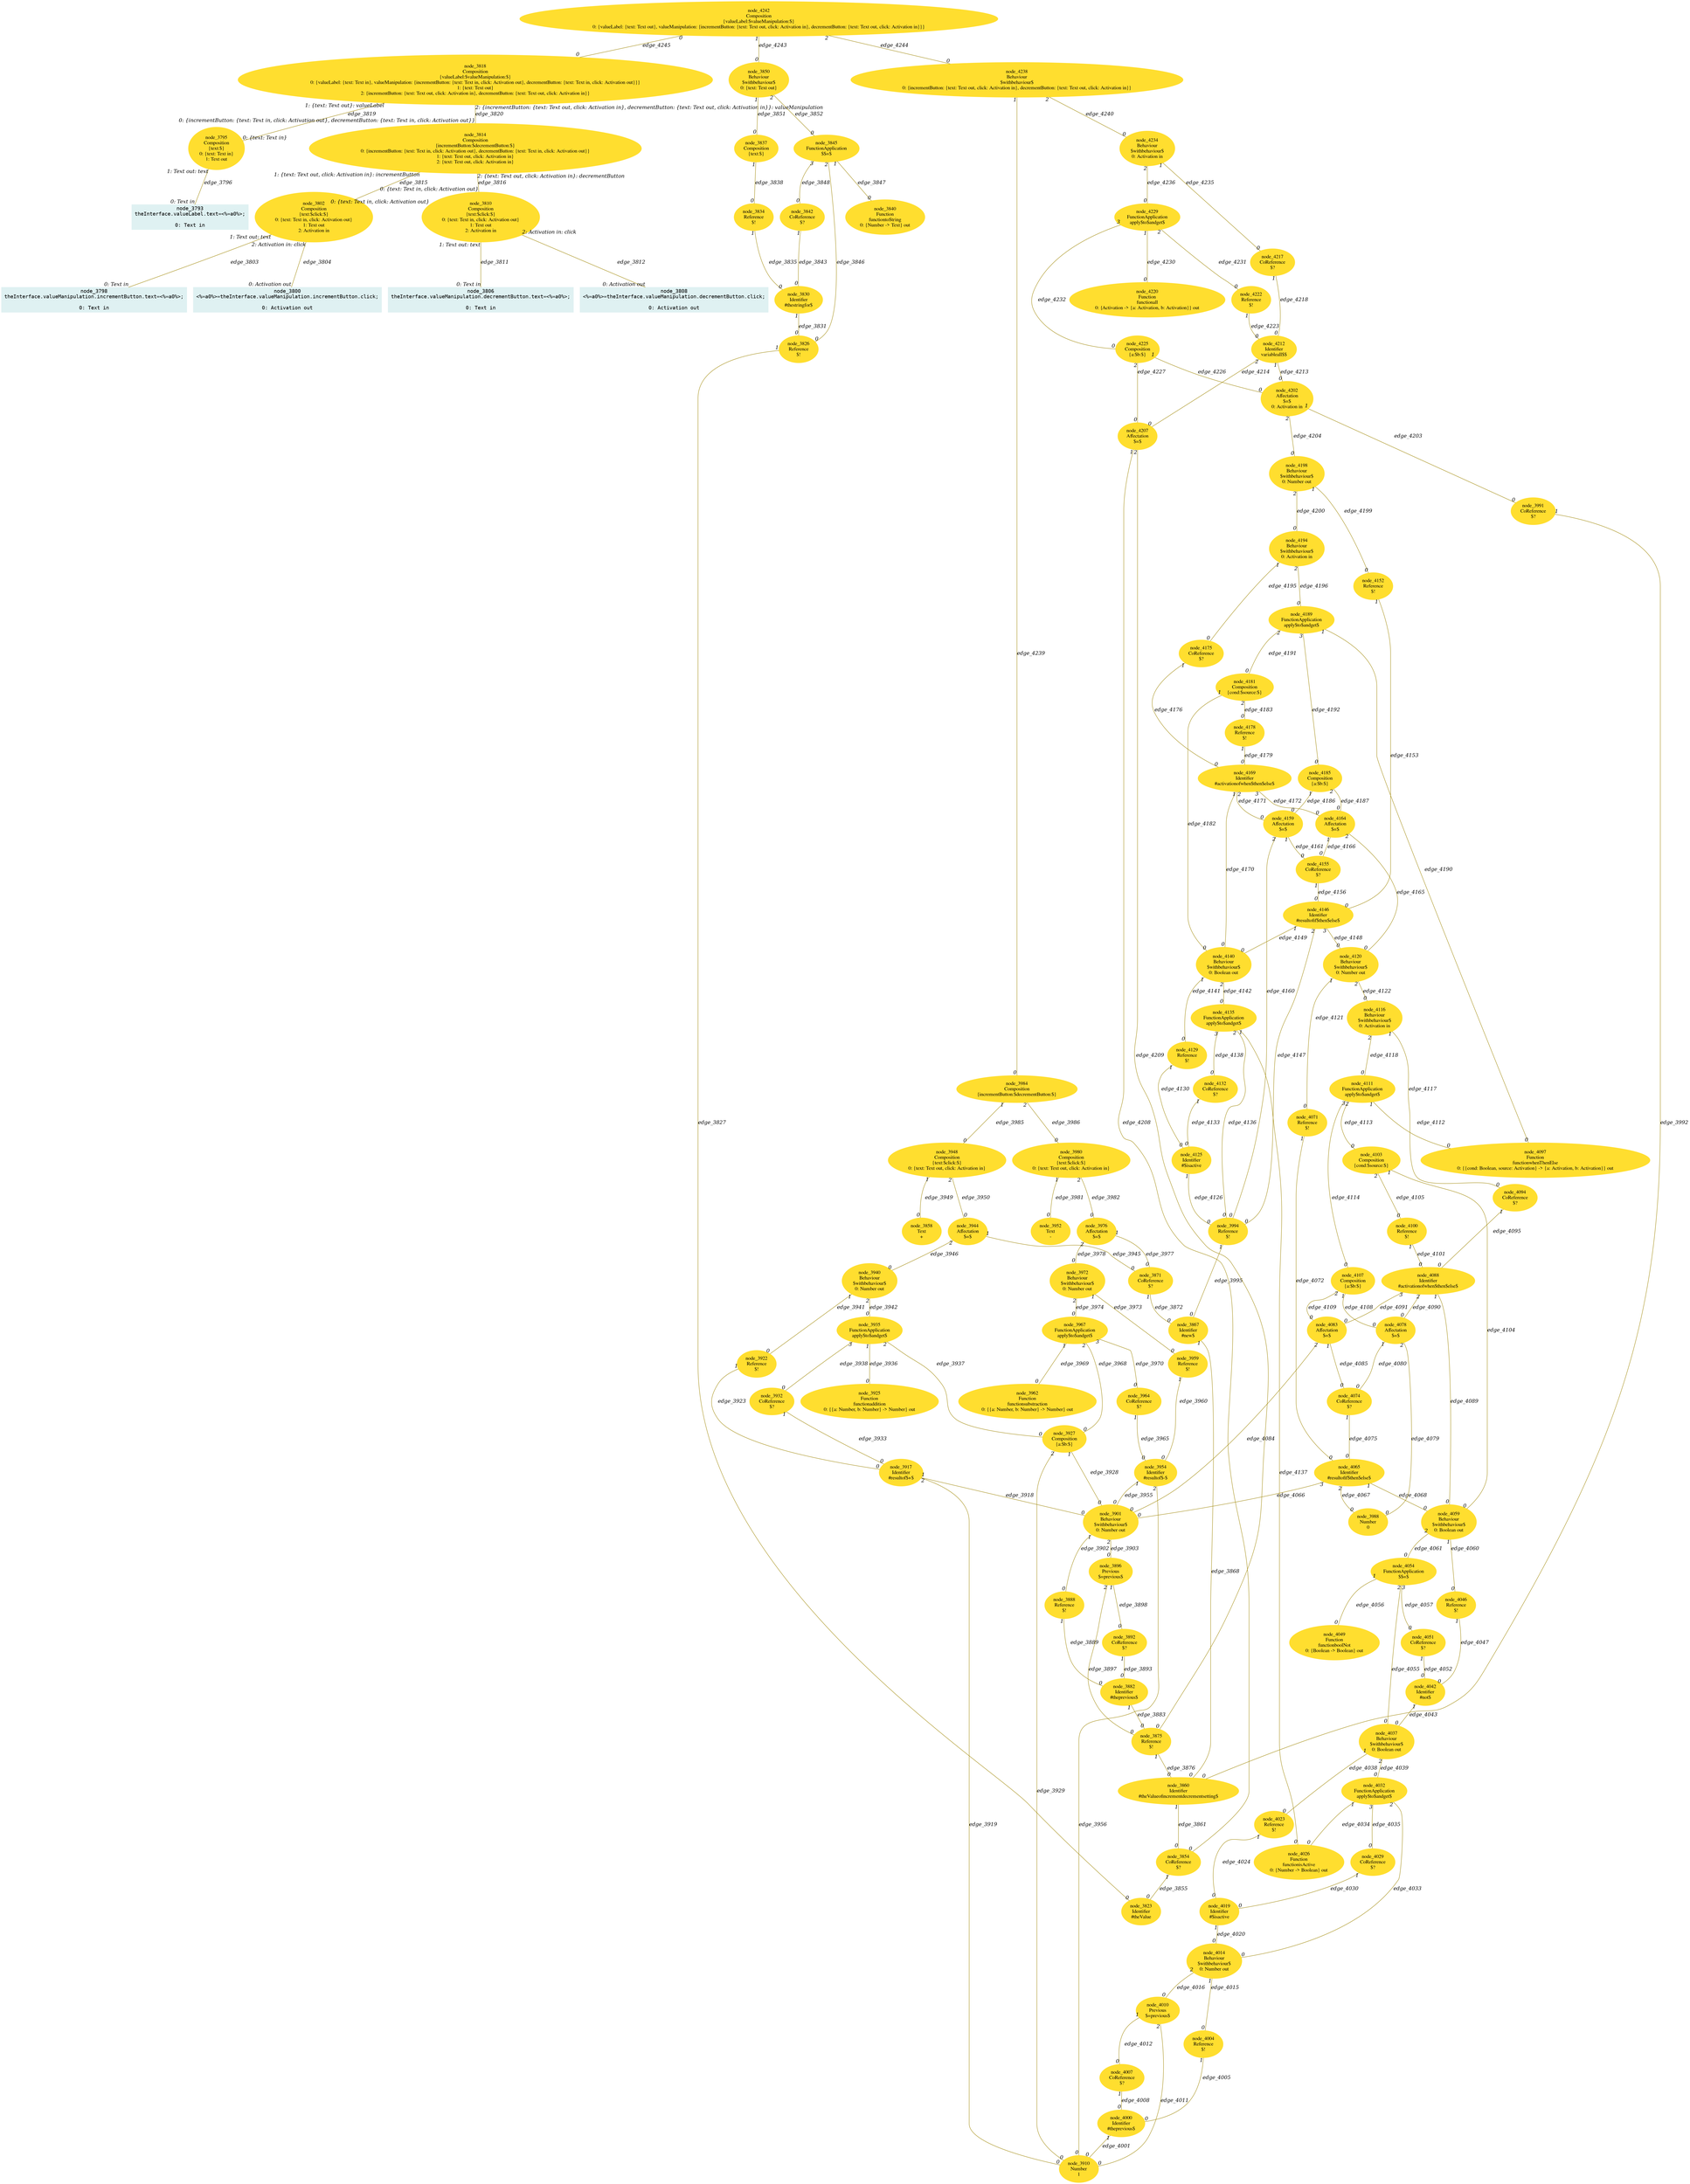 digraph g{node_3793 [shape="box", style="filled", color="#dff1f2", fontname="Courier", label="node_3793
theInterface.valueLabel.text=<%=a0%>;

0: Text in" ]
node_3795 [shape="ellipse", style="filled", color="#ffde2f", fontname="Times", label="node_3795
Composition
{text:$}
0: {text: Text in}
1: Text out" ]
node_3798 [shape="box", style="filled", color="#dff1f2", fontname="Courier", label="node_3798
theInterface.valueManipulation.incrementButton.text=<%=a0%>;

0: Text in" ]
node_3800 [shape="box", style="filled", color="#dff1f2", fontname="Courier", label="node_3800
<%=a0%>=theInterface.valueManipulation.incrementButton.click;

0: Activation out" ]
node_3802 [shape="ellipse", style="filled", color="#ffde2f", fontname="Times", label="node_3802
Composition
{text:$click:$}
0: {text: Text in, click: Activation out}
1: Text out
2: Activation in" ]
node_3806 [shape="box", style="filled", color="#dff1f2", fontname="Courier", label="node_3806
theInterface.valueManipulation.decrementButton.text=<%=a0%>;

0: Text in" ]
node_3808 [shape="box", style="filled", color="#dff1f2", fontname="Courier", label="node_3808
<%=a0%>=theInterface.valueManipulation.decrementButton.click;

0: Activation out" ]
node_3810 [shape="ellipse", style="filled", color="#ffde2f", fontname="Times", label="node_3810
Composition
{text:$click:$}
0: {text: Text in, click: Activation out}
1: Text out
2: Activation in" ]
node_3814 [shape="ellipse", style="filled", color="#ffde2f", fontname="Times", label="node_3814
Composition
{incrementButton:$decrementButton:$}
0: {incrementButton: {text: Text in, click: Activation out}, decrementButton: {text: Text in, click: Activation out}}
1: {text: Text out, click: Activation in}
2: {text: Text out, click: Activation in}" ]
node_3818 [shape="ellipse", style="filled", color="#ffde2f", fontname="Times", label="node_3818
Composition
{valueLabel:$valueManipulation:$}
0: {valueLabel: {text: Text in}, valueManipulation: {incrementButton: {text: Text in, click: Activation out}, decrementButton: {text: Text in, click: Activation out}}}
1: {text: Text out}
2: {incrementButton: {text: Text out, click: Activation in}, decrementButton: {text: Text out, click: Activation in}}" ]
node_3823 [shape="ellipse", style="filled", color="#ffde2f", fontname="Times", label="node_3823
Identifier
#theValue
" ]
node_3826 [shape="ellipse", style="filled", color="#ffde2f", fontname="Times", label="node_3826
Reference
$!
" ]
node_3830 [shape="ellipse", style="filled", color="#ffde2f", fontname="Times", label="node_3830
Identifier
#thestringfor$
" ]
node_3834 [shape="ellipse", style="filled", color="#ffde2f", fontname="Times", label="node_3834
Reference
$!
" ]
node_3837 [shape="ellipse", style="filled", color="#ffde2f", fontname="Times", label="node_3837
Composition
{text:$}
" ]
node_3840 [shape="ellipse", style="filled", color="#ffde2f", fontname="Times", label="node_3840
Function
functiontoString
0: {Number -> Text} out" ]
node_3842 [shape="ellipse", style="filled", color="#ffde2f", fontname="Times", label="node_3842
CoReference
$?
" ]
node_3845 [shape="ellipse", style="filled", color="#ffde2f", fontname="Times", label="node_3845
FunctionApplication
$$=$
" ]
node_3850 [shape="ellipse", style="filled", color="#ffde2f", fontname="Times", label="node_3850
Behaviour
$withbehaviour$
0: {text: Text out}" ]
node_3854 [shape="ellipse", style="filled", color="#ffde2f", fontname="Times", label="node_3854
CoReference
$?
" ]
node_3858 [shape="ellipse", style="filled", color="#ffde2f", fontname="Times", label="node_3858
Text
+
" ]
node_3860 [shape="ellipse", style="filled", color="#ffde2f", fontname="Times", label="node_3860
Identifier
#theValueofincrementdecrementsetting$
" ]
node_3867 [shape="ellipse", style="filled", color="#ffde2f", fontname="Times", label="node_3867
Identifier
#new$
" ]
node_3871 [shape="ellipse", style="filled", color="#ffde2f", fontname="Times", label="node_3871
CoReference
$?
" ]
node_3875 [shape="ellipse", style="filled", color="#ffde2f", fontname="Times", label="node_3875
Reference
$!
" ]
node_3882 [shape="ellipse", style="filled", color="#ffde2f", fontname="Times", label="node_3882
Identifier
#theprevious$
" ]
node_3888 [shape="ellipse", style="filled", color="#ffde2f", fontname="Times", label="node_3888
Reference
$!
" ]
node_3892 [shape="ellipse", style="filled", color="#ffde2f", fontname="Times", label="node_3892
CoReference
$?
" ]
node_3896 [shape="ellipse", style="filled", color="#ffde2f", fontname="Times", label="node_3896
Previous
$=previous$
" ]
node_3901 [shape="ellipse", style="filled", color="#ffde2f", fontname="Times", label="node_3901
Behaviour
$withbehaviour$
0: Number out" ]
node_3910 [shape="ellipse", style="filled", color="#ffde2f", fontname="Times", label="node_3910
Number
1
" ]
node_3917 [shape="ellipse", style="filled", color="#ffde2f", fontname="Times", label="node_3917
Identifier
#resultof$+$
" ]
node_3922 [shape="ellipse", style="filled", color="#ffde2f", fontname="Times", label="node_3922
Reference
$!
" ]
node_3925 [shape="ellipse", style="filled", color="#ffde2f", fontname="Times", label="node_3925
Function
functionaddition
0: {{a: Number, b: Number} -> Number} out" ]
node_3927 [shape="ellipse", style="filled", color="#ffde2f", fontname="Times", label="node_3927
Composition
{a:$b:$}
" ]
node_3932 [shape="ellipse", style="filled", color="#ffde2f", fontname="Times", label="node_3932
CoReference
$?
" ]
node_3935 [shape="ellipse", style="filled", color="#ffde2f", fontname="Times", label="node_3935
FunctionApplication
apply$to$andget$
" ]
node_3940 [shape="ellipse", style="filled", color="#ffde2f", fontname="Times", label="node_3940
Behaviour
$withbehaviour$
0: Number out" ]
node_3944 [shape="ellipse", style="filled", color="#ffde2f", fontname="Times", label="node_3944
Affectation
$=$
" ]
node_3948 [shape="ellipse", style="filled", color="#ffde2f", fontname="Times", label="node_3948
Composition
{text:$click:$}
0: {text: Text out, click: Activation in}" ]
node_3952 [shape="ellipse", style="filled", color="#ffde2f", fontname="Times", label="node_3952
Text
-
" ]
node_3954 [shape="ellipse", style="filled", color="#ffde2f", fontname="Times", label="node_3954
Identifier
#resultof$-$
" ]
node_3959 [shape="ellipse", style="filled", color="#ffde2f", fontname="Times", label="node_3959
Reference
$!
" ]
node_3962 [shape="ellipse", style="filled", color="#ffde2f", fontname="Times", label="node_3962
Function
functionsubstraction
0: {{a: Number, b: Number} -> Number} out" ]
node_3964 [shape="ellipse", style="filled", color="#ffde2f", fontname="Times", label="node_3964
CoReference
$?
" ]
node_3967 [shape="ellipse", style="filled", color="#ffde2f", fontname="Times", label="node_3967
FunctionApplication
apply$to$andget$
" ]
node_3972 [shape="ellipse", style="filled", color="#ffde2f", fontname="Times", label="node_3972
Behaviour
$withbehaviour$
0: Number out" ]
node_3976 [shape="ellipse", style="filled", color="#ffde2f", fontname="Times", label="node_3976
Affectation
$=$
" ]
node_3980 [shape="ellipse", style="filled", color="#ffde2f", fontname="Times", label="node_3980
Composition
{text:$click:$}
0: {text: Text out, click: Activation in}" ]
node_3984 [shape="ellipse", style="filled", color="#ffde2f", fontname="Times", label="node_3984
Composition
{incrementButton:$decrementButton:$}
" ]
node_3988 [shape="ellipse", style="filled", color="#ffde2f", fontname="Times", label="node_3988
Number
0
" ]
node_3991 [shape="ellipse", style="filled", color="#ffde2f", fontname="Times", label="node_3991
CoReference
$?
" ]
node_3994 [shape="ellipse", style="filled", color="#ffde2f", fontname="Times", label="node_3994
Reference
$!
" ]
node_4000 [shape="ellipse", style="filled", color="#ffde2f", fontname="Times", label="node_4000
Identifier
#theprevious$
" ]
node_4004 [shape="ellipse", style="filled", color="#ffde2f", fontname="Times", label="node_4004
Reference
$!
" ]
node_4007 [shape="ellipse", style="filled", color="#ffde2f", fontname="Times", label="node_4007
CoReference
$?
" ]
node_4010 [shape="ellipse", style="filled", color="#ffde2f", fontname="Times", label="node_4010
Previous
$=previous$
" ]
node_4014 [shape="ellipse", style="filled", color="#ffde2f", fontname="Times", label="node_4014
Behaviour
$withbehaviour$
0: Number out" ]
node_4019 [shape="ellipse", style="filled", color="#ffde2f", fontname="Times", label="node_4019
Identifier
#$isactive
" ]
node_4023 [shape="ellipse", style="filled", color="#ffde2f", fontname="Times", label="node_4023
Reference
$!
" ]
node_4026 [shape="ellipse", style="filled", color="#ffde2f", fontname="Times", label="node_4026
Function
functionisActive
0: {Number -> Boolean} out" ]
node_4029 [shape="ellipse", style="filled", color="#ffde2f", fontname="Times", label="node_4029
CoReference
$?
" ]
node_4032 [shape="ellipse", style="filled", color="#ffde2f", fontname="Times", label="node_4032
FunctionApplication
apply$to$andget$
" ]
node_4037 [shape="ellipse", style="filled", color="#ffde2f", fontname="Times", label="node_4037
Behaviour
$withbehaviour$
0: Boolean out" ]
node_4042 [shape="ellipse", style="filled", color="#ffde2f", fontname="Times", label="node_4042
Identifier
#not$
" ]
node_4046 [shape="ellipse", style="filled", color="#ffde2f", fontname="Times", label="node_4046
Reference
$!
" ]
node_4049 [shape="ellipse", style="filled", color="#ffde2f", fontname="Times", label="node_4049
Function
functionboolNot
0: {Boolean -> Boolean} out" ]
node_4051 [shape="ellipse", style="filled", color="#ffde2f", fontname="Times", label="node_4051
CoReference
$?
" ]
node_4054 [shape="ellipse", style="filled", color="#ffde2f", fontname="Times", label="node_4054
FunctionApplication
$$=$
" ]
node_4059 [shape="ellipse", style="filled", color="#ffde2f", fontname="Times", label="node_4059
Behaviour
$withbehaviour$
0: Boolean out" ]
node_4065 [shape="ellipse", style="filled", color="#ffde2f", fontname="Times", label="node_4065
Identifier
#resultofif$then$else$
" ]
node_4071 [shape="ellipse", style="filled", color="#ffde2f", fontname="Times", label="node_4071
Reference
$!
" ]
node_4074 [shape="ellipse", style="filled", color="#ffde2f", fontname="Times", label="node_4074
CoReference
$?
" ]
node_4078 [shape="ellipse", style="filled", color="#ffde2f", fontname="Times", label="node_4078
Affectation
$=$
" ]
node_4083 [shape="ellipse", style="filled", color="#ffde2f", fontname="Times", label="node_4083
Affectation
$=$
" ]
node_4088 [shape="ellipse", style="filled", color="#ffde2f", fontname="Times", label="node_4088
Identifier
#activationofwhen$then$else$
" ]
node_4094 [shape="ellipse", style="filled", color="#ffde2f", fontname="Times", label="node_4094
CoReference
$?
" ]
node_4097 [shape="ellipse", style="filled", color="#ffde2f", fontname="Times", label="node_4097
Function
functionwhenThenElse
0: {{cond: Boolean, source: Activation} -> {a: Activation, b: Activation}} out" ]
node_4100 [shape="ellipse", style="filled", color="#ffde2f", fontname="Times", label="node_4100
Reference
$!
" ]
node_4103 [shape="ellipse", style="filled", color="#ffde2f", fontname="Times", label="node_4103
Composition
{cond:$source:$}
" ]
node_4107 [shape="ellipse", style="filled", color="#ffde2f", fontname="Times", label="node_4107
Composition
{a:$b:$}
" ]
node_4111 [shape="ellipse", style="filled", color="#ffde2f", fontname="Times", label="node_4111
FunctionApplication
apply$to$andget$
" ]
node_4116 [shape="ellipse", style="filled", color="#ffde2f", fontname="Times", label="node_4116
Behaviour
$withbehaviour$
0: Activation in" ]
node_4120 [shape="ellipse", style="filled", color="#ffde2f", fontname="Times", label="node_4120
Behaviour
$withbehaviour$
0: Number out" ]
node_4125 [shape="ellipse", style="filled", color="#ffde2f", fontname="Times", label="node_4125
Identifier
#$isactive
" ]
node_4129 [shape="ellipse", style="filled", color="#ffde2f", fontname="Times", label="node_4129
Reference
$!
" ]
node_4132 [shape="ellipse", style="filled", color="#ffde2f", fontname="Times", label="node_4132
CoReference
$?
" ]
node_4135 [shape="ellipse", style="filled", color="#ffde2f", fontname="Times", label="node_4135
FunctionApplication
apply$to$andget$
" ]
node_4140 [shape="ellipse", style="filled", color="#ffde2f", fontname="Times", label="node_4140
Behaviour
$withbehaviour$
0: Boolean out" ]
node_4146 [shape="ellipse", style="filled", color="#ffde2f", fontname="Times", label="node_4146
Identifier
#resultofif$then$else$
" ]
node_4152 [shape="ellipse", style="filled", color="#ffde2f", fontname="Times", label="node_4152
Reference
$!
" ]
node_4155 [shape="ellipse", style="filled", color="#ffde2f", fontname="Times", label="node_4155
CoReference
$?
" ]
node_4159 [shape="ellipse", style="filled", color="#ffde2f", fontname="Times", label="node_4159
Affectation
$=$
" ]
node_4164 [shape="ellipse", style="filled", color="#ffde2f", fontname="Times", label="node_4164
Affectation
$=$
" ]
node_4169 [shape="ellipse", style="filled", color="#ffde2f", fontname="Times", label="node_4169
Identifier
#activationofwhen$then$else$
" ]
node_4175 [shape="ellipse", style="filled", color="#ffde2f", fontname="Times", label="node_4175
CoReference
$?
" ]
node_4178 [shape="ellipse", style="filled", color="#ffde2f", fontname="Times", label="node_4178
Reference
$!
" ]
node_4181 [shape="ellipse", style="filled", color="#ffde2f", fontname="Times", label="node_4181
Composition
{cond:$source:$}
" ]
node_4185 [shape="ellipse", style="filled", color="#ffde2f", fontname="Times", label="node_4185
Composition
{a:$b:$}
" ]
node_4189 [shape="ellipse", style="filled", color="#ffde2f", fontname="Times", label="node_4189
FunctionApplication
apply$to$andget$
" ]
node_4194 [shape="ellipse", style="filled", color="#ffde2f", fontname="Times", label="node_4194
Behaviour
$withbehaviour$
0: Activation in" ]
node_4198 [shape="ellipse", style="filled", color="#ffde2f", fontname="Times", label="node_4198
Behaviour
$withbehaviour$
0: Number out" ]
node_4202 [shape="ellipse", style="filled", color="#ffde2f", fontname="Times", label="node_4202
Affectation
$=$
0: Activation in" ]
node_4207 [shape="ellipse", style="filled", color="#ffde2f", fontname="Times", label="node_4207
Affectation
$=$
" ]
node_4212 [shape="ellipse", style="filled", color="#ffde2f", fontname="Times", label="node_4212
Identifier
variableall$$
" ]
node_4217 [shape="ellipse", style="filled", color="#ffde2f", fontname="Times", label="node_4217
CoReference
$?
" ]
node_4220 [shape="ellipse", style="filled", color="#ffde2f", fontname="Times", label="node_4220
Function
functionall
0: {Activation -> {a: Activation, b: Activation}} out" ]
node_4222 [shape="ellipse", style="filled", color="#ffde2f", fontname="Times", label="node_4222
Reference
$!
" ]
node_4225 [shape="ellipse", style="filled", color="#ffde2f", fontname="Times", label="node_4225
Composition
{a:$b:$}
" ]
node_4229 [shape="ellipse", style="filled", color="#ffde2f", fontname="Times", label="node_4229
FunctionApplication
apply$to$andget$
" ]
node_4234 [shape="ellipse", style="filled", color="#ffde2f", fontname="Times", label="node_4234
Behaviour
$withbehaviour$
0: Activation in" ]
node_4238 [shape="ellipse", style="filled", color="#ffde2f", fontname="Times", label="node_4238
Behaviour
$withbehaviour$
0: {incrementButton: {text: Text out, click: Activation in}, decrementButton: {text: Text out, click: Activation in}}" ]
node_4242 [shape="ellipse", style="filled", color="#ffde2f", fontname="Times", label="node_4242
Composition
{valueLabel:$valueManipulation:$}
0: {valueLabel: {text: Text out}, valueManipulation: {incrementButton: {text: Text out, click: Activation in}, decrementButton: {text: Text out, click: Activation in}}}" ]
node_3795 -> node_3793 [dir=none, arrowHead=none, fontname="Times-Italic", arrowsize=1, color="#9d8400", label="edge_3796",  headlabel="0: Text in", taillabel="1: Text out: text" ]
node_3802 -> node_3798 [dir=none, arrowHead=none, fontname="Times-Italic", arrowsize=1, color="#9d8400", label="edge_3803",  headlabel="0: Text in", taillabel="1: Text out: text" ]
node_3802 -> node_3800 [dir=none, arrowHead=none, fontname="Times-Italic", arrowsize=1, color="#9d8400", label="edge_3804",  headlabel="0: Activation out", taillabel="2: Activation in: click" ]
node_3810 -> node_3806 [dir=none, arrowHead=none, fontname="Times-Italic", arrowsize=1, color="#9d8400", label="edge_3811",  headlabel="0: Text in", taillabel="1: Text out: text" ]
node_3810 -> node_3808 [dir=none, arrowHead=none, fontname="Times-Italic", arrowsize=1, color="#9d8400", label="edge_3812",  headlabel="0: Activation out", taillabel="2: Activation in: click" ]
node_3814 -> node_3802 [dir=none, arrowHead=none, fontname="Times-Italic", arrowsize=1, color="#9d8400", label="edge_3815",  headlabel="0: {text: Text in, click: Activation out}", taillabel="1: {text: Text out, click: Activation in}: incrementButton" ]
node_3814 -> node_3810 [dir=none, arrowHead=none, fontname="Times-Italic", arrowsize=1, color="#9d8400", label="edge_3816",  headlabel="0: {text: Text in, click: Activation out}", taillabel="2: {text: Text out, click: Activation in}: decrementButton" ]
node_3818 -> node_3795 [dir=none, arrowHead=none, fontname="Times-Italic", arrowsize=1, color="#9d8400", label="edge_3819",  headlabel="0: {text: Text in}", taillabel="1: {text: Text out}: valueLabel" ]
node_3818 -> node_3814 [dir=none, arrowHead=none, fontname="Times-Italic", arrowsize=1, color="#9d8400", label="edge_3820",  headlabel="0: {incrementButton: {text: Text in, click: Activation out}, decrementButton: {text: Text in, click: Activation out}}", taillabel="2: {incrementButton: {text: Text out, click: Activation in}, decrementButton: {text: Text out, click: Activation in}}: valueManipulation" ]
node_3826 -> node_3823 [dir=none, arrowHead=none, fontname="Times-Italic", arrowsize=1, color="#9d8400", label="edge_3827",  headlabel="0", taillabel="1" ]
node_3830 -> node_3826 [dir=none, arrowHead=none, fontname="Times-Italic", arrowsize=1, color="#9d8400", label="edge_3831",  headlabel="0", taillabel="1" ]
node_3834 -> node_3830 [dir=none, arrowHead=none, fontname="Times-Italic", arrowsize=1, color="#9d8400", label="edge_3835",  headlabel="0", taillabel="1" ]
node_3837 -> node_3834 [dir=none, arrowHead=none, fontname="Times-Italic", arrowsize=1, color="#9d8400", label="edge_3838",  headlabel="0", taillabel="1" ]
node_3842 -> node_3830 [dir=none, arrowHead=none, fontname="Times-Italic", arrowsize=1, color="#9d8400", label="edge_3843",  headlabel="0", taillabel="1" ]
node_3845 -> node_3826 [dir=none, arrowHead=none, fontname="Times-Italic", arrowsize=1, color="#9d8400", label="edge_3846",  headlabel="0", taillabel="2" ]
node_3845 -> node_3840 [dir=none, arrowHead=none, fontname="Times-Italic", arrowsize=1, color="#9d8400", label="edge_3847",  headlabel="0", taillabel="1" ]
node_3845 -> node_3842 [dir=none, arrowHead=none, fontname="Times-Italic", arrowsize=1, color="#9d8400", label="edge_3848",  headlabel="0", taillabel="3" ]
node_3850 -> node_3837 [dir=none, arrowHead=none, fontname="Times-Italic", arrowsize=1, color="#9d8400", label="edge_3851",  headlabel="0", taillabel="1" ]
node_3850 -> node_3845 [dir=none, arrowHead=none, fontname="Times-Italic", arrowsize=1, color="#9d8400", label="edge_3852",  headlabel="0", taillabel="2" ]
node_3854 -> node_3823 [dir=none, arrowHead=none, fontname="Times-Italic", arrowsize=1, color="#9d8400", label="edge_3855",  headlabel="0", taillabel="1" ]
node_3860 -> node_3854 [dir=none, arrowHead=none, fontname="Times-Italic", arrowsize=1, color="#9d8400", label="edge_3861",  headlabel="0", taillabel="1" ]
node_3867 -> node_3860 [dir=none, arrowHead=none, fontname="Times-Italic", arrowsize=1, color="#9d8400", label="edge_3868",  headlabel="0", taillabel="1" ]
node_3871 -> node_3867 [dir=none, arrowHead=none, fontname="Times-Italic", arrowsize=1, color="#9d8400", label="edge_3872",  headlabel="0", taillabel="1" ]
node_3875 -> node_3860 [dir=none, arrowHead=none, fontname="Times-Italic", arrowsize=1, color="#9d8400", label="edge_3876",  headlabel="0", taillabel="1" ]
node_3882 -> node_3875 [dir=none, arrowHead=none, fontname="Times-Italic", arrowsize=1, color="#9d8400", label="edge_3883",  headlabel="0", taillabel="1" ]
node_3888 -> node_3882 [dir=none, arrowHead=none, fontname="Times-Italic", arrowsize=1, color="#9d8400", label="edge_3889",  headlabel="0", taillabel="1" ]
node_3892 -> node_3882 [dir=none, arrowHead=none, fontname="Times-Italic", arrowsize=1, color="#9d8400", label="edge_3893",  headlabel="0", taillabel="1" ]
node_3896 -> node_3875 [dir=none, arrowHead=none, fontname="Times-Italic", arrowsize=1, color="#9d8400", label="edge_3897",  headlabel="0", taillabel="2" ]
node_3896 -> node_3892 [dir=none, arrowHead=none, fontname="Times-Italic", arrowsize=1, color="#9d8400", label="edge_3898",  headlabel="0", taillabel="1" ]
node_3901 -> node_3888 [dir=none, arrowHead=none, fontname="Times-Italic", arrowsize=1, color="#9d8400", label="edge_3902",  headlabel="0", taillabel="1" ]
node_3901 -> node_3896 [dir=none, arrowHead=none, fontname="Times-Italic", arrowsize=1, color="#9d8400", label="edge_3903",  headlabel="0", taillabel="2" ]
node_3917 -> node_3901 [dir=none, arrowHead=none, fontname="Times-Italic", arrowsize=1, color="#9d8400", label="edge_3918",  headlabel="0", taillabel="1" ]
node_3917 -> node_3910 [dir=none, arrowHead=none, fontname="Times-Italic", arrowsize=1, color="#9d8400", label="edge_3919",  headlabel="0", taillabel="2" ]
node_3922 -> node_3917 [dir=none, arrowHead=none, fontname="Times-Italic", arrowsize=1, color="#9d8400", label="edge_3923",  headlabel="0", taillabel="1" ]
node_3927 -> node_3901 [dir=none, arrowHead=none, fontname="Times-Italic", arrowsize=1, color="#9d8400", label="edge_3928",  headlabel="0", taillabel="1" ]
node_3927 -> node_3910 [dir=none, arrowHead=none, fontname="Times-Italic", arrowsize=1, color="#9d8400", label="edge_3929",  headlabel="0", taillabel="2" ]
node_3932 -> node_3917 [dir=none, arrowHead=none, fontname="Times-Italic", arrowsize=1, color="#9d8400", label="edge_3933",  headlabel="0", taillabel="1" ]
node_3935 -> node_3925 [dir=none, arrowHead=none, fontname="Times-Italic", arrowsize=1, color="#9d8400", label="edge_3936",  headlabel="0", taillabel="1" ]
node_3935 -> node_3927 [dir=none, arrowHead=none, fontname="Times-Italic", arrowsize=1, color="#9d8400", label="edge_3937",  headlabel="0", taillabel="2" ]
node_3935 -> node_3932 [dir=none, arrowHead=none, fontname="Times-Italic", arrowsize=1, color="#9d8400", label="edge_3938",  headlabel="0", taillabel="3" ]
node_3940 -> node_3922 [dir=none, arrowHead=none, fontname="Times-Italic", arrowsize=1, color="#9d8400", label="edge_3941",  headlabel="0", taillabel="1" ]
node_3940 -> node_3935 [dir=none, arrowHead=none, fontname="Times-Italic", arrowsize=1, color="#9d8400", label="edge_3942",  headlabel="0", taillabel="2" ]
node_3944 -> node_3871 [dir=none, arrowHead=none, fontname="Times-Italic", arrowsize=1, color="#9d8400", label="edge_3945",  headlabel="0", taillabel="1" ]
node_3944 -> node_3940 [dir=none, arrowHead=none, fontname="Times-Italic", arrowsize=1, color="#9d8400", label="edge_3946",  headlabel="0", taillabel="2" ]
node_3948 -> node_3858 [dir=none, arrowHead=none, fontname="Times-Italic", arrowsize=1, color="#9d8400", label="edge_3949",  headlabel="0", taillabel="1" ]
node_3948 -> node_3944 [dir=none, arrowHead=none, fontname="Times-Italic", arrowsize=1, color="#9d8400", label="edge_3950",  headlabel="0", taillabel="2" ]
node_3954 -> node_3901 [dir=none, arrowHead=none, fontname="Times-Italic", arrowsize=1, color="#9d8400", label="edge_3955",  headlabel="0", taillabel="1" ]
node_3954 -> node_3910 [dir=none, arrowHead=none, fontname="Times-Italic", arrowsize=1, color="#9d8400", label="edge_3956",  headlabel="0", taillabel="2" ]
node_3959 -> node_3954 [dir=none, arrowHead=none, fontname="Times-Italic", arrowsize=1, color="#9d8400", label="edge_3960",  headlabel="0", taillabel="1" ]
node_3964 -> node_3954 [dir=none, arrowHead=none, fontname="Times-Italic", arrowsize=1, color="#9d8400", label="edge_3965",  headlabel="0", taillabel="1" ]
node_3967 -> node_3927 [dir=none, arrowHead=none, fontname="Times-Italic", arrowsize=1, color="#9d8400", label="edge_3968",  headlabel="0", taillabel="2" ]
node_3967 -> node_3962 [dir=none, arrowHead=none, fontname="Times-Italic", arrowsize=1, color="#9d8400", label="edge_3969",  headlabel="0", taillabel="1" ]
node_3967 -> node_3964 [dir=none, arrowHead=none, fontname="Times-Italic", arrowsize=1, color="#9d8400", label="edge_3970",  headlabel="0", taillabel="3" ]
node_3972 -> node_3959 [dir=none, arrowHead=none, fontname="Times-Italic", arrowsize=1, color="#9d8400", label="edge_3973",  headlabel="0", taillabel="1" ]
node_3972 -> node_3967 [dir=none, arrowHead=none, fontname="Times-Italic", arrowsize=1, color="#9d8400", label="edge_3974",  headlabel="0", taillabel="2" ]
node_3976 -> node_3871 [dir=none, arrowHead=none, fontname="Times-Italic", arrowsize=1, color="#9d8400", label="edge_3977",  headlabel="0", taillabel="1" ]
node_3976 -> node_3972 [dir=none, arrowHead=none, fontname="Times-Italic", arrowsize=1, color="#9d8400", label="edge_3978",  headlabel="0", taillabel="2" ]
node_3980 -> node_3952 [dir=none, arrowHead=none, fontname="Times-Italic", arrowsize=1, color="#9d8400", label="edge_3981",  headlabel="0", taillabel="1" ]
node_3980 -> node_3976 [dir=none, arrowHead=none, fontname="Times-Italic", arrowsize=1, color="#9d8400", label="edge_3982",  headlabel="0", taillabel="2" ]
node_3984 -> node_3948 [dir=none, arrowHead=none, fontname="Times-Italic", arrowsize=1, color="#9d8400", label="edge_3985",  headlabel="0", taillabel="1" ]
node_3984 -> node_3980 [dir=none, arrowHead=none, fontname="Times-Italic", arrowsize=1, color="#9d8400", label="edge_3986",  headlabel="0", taillabel="2" ]
node_3991 -> node_3860 [dir=none, arrowHead=none, fontname="Times-Italic", arrowsize=1, color="#9d8400", label="edge_3992",  headlabel="0", taillabel="1" ]
node_3994 -> node_3867 [dir=none, arrowHead=none, fontname="Times-Italic", arrowsize=1, color="#9d8400", label="edge_3995",  headlabel="0", taillabel="1" ]
node_4000 -> node_3910 [dir=none, arrowHead=none, fontname="Times-Italic", arrowsize=1, color="#9d8400", label="edge_4001",  headlabel="0", taillabel="1" ]
node_4004 -> node_4000 [dir=none, arrowHead=none, fontname="Times-Italic", arrowsize=1, color="#9d8400", label="edge_4005",  headlabel="0", taillabel="1" ]
node_4007 -> node_4000 [dir=none, arrowHead=none, fontname="Times-Italic", arrowsize=1, color="#9d8400", label="edge_4008",  headlabel="0", taillabel="1" ]
node_4010 -> node_3910 [dir=none, arrowHead=none, fontname="Times-Italic", arrowsize=1, color="#9d8400", label="edge_4011",  headlabel="0", taillabel="2" ]
node_4010 -> node_4007 [dir=none, arrowHead=none, fontname="Times-Italic", arrowsize=1, color="#9d8400", label="edge_4012",  headlabel="0", taillabel="1" ]
node_4014 -> node_4004 [dir=none, arrowHead=none, fontname="Times-Italic", arrowsize=1, color="#9d8400", label="edge_4015",  headlabel="0", taillabel="1" ]
node_4014 -> node_4010 [dir=none, arrowHead=none, fontname="Times-Italic", arrowsize=1, color="#9d8400", label="edge_4016",  headlabel="0", taillabel="2" ]
node_4019 -> node_4014 [dir=none, arrowHead=none, fontname="Times-Italic", arrowsize=1, color="#9d8400", label="edge_4020",  headlabel="0", taillabel="1" ]
node_4023 -> node_4019 [dir=none, arrowHead=none, fontname="Times-Italic", arrowsize=1, color="#9d8400", label="edge_4024",  headlabel="0", taillabel="1" ]
node_4029 -> node_4019 [dir=none, arrowHead=none, fontname="Times-Italic", arrowsize=1, color="#9d8400", label="edge_4030",  headlabel="0", taillabel="1" ]
node_4032 -> node_4014 [dir=none, arrowHead=none, fontname="Times-Italic", arrowsize=1, color="#9d8400", label="edge_4033",  headlabel="0", taillabel="2" ]
node_4032 -> node_4026 [dir=none, arrowHead=none, fontname="Times-Italic", arrowsize=1, color="#9d8400", label="edge_4034",  headlabel="0", taillabel="1" ]
node_4032 -> node_4029 [dir=none, arrowHead=none, fontname="Times-Italic", arrowsize=1, color="#9d8400", label="edge_4035",  headlabel="0", taillabel="3" ]
node_4037 -> node_4023 [dir=none, arrowHead=none, fontname="Times-Italic", arrowsize=1, color="#9d8400", label="edge_4038",  headlabel="0", taillabel="1" ]
node_4037 -> node_4032 [dir=none, arrowHead=none, fontname="Times-Italic", arrowsize=1, color="#9d8400", label="edge_4039",  headlabel="0", taillabel="2" ]
node_4042 -> node_4037 [dir=none, arrowHead=none, fontname="Times-Italic", arrowsize=1, color="#9d8400", label="edge_4043",  headlabel="0", taillabel="1" ]
node_4046 -> node_4042 [dir=none, arrowHead=none, fontname="Times-Italic", arrowsize=1, color="#9d8400", label="edge_4047",  headlabel="0", taillabel="1" ]
node_4051 -> node_4042 [dir=none, arrowHead=none, fontname="Times-Italic", arrowsize=1, color="#9d8400", label="edge_4052",  headlabel="0", taillabel="1" ]
node_4054 -> node_4037 [dir=none, arrowHead=none, fontname="Times-Italic", arrowsize=1, color="#9d8400", label="edge_4055",  headlabel="0", taillabel="2" ]
node_4054 -> node_4049 [dir=none, arrowHead=none, fontname="Times-Italic", arrowsize=1, color="#9d8400", label="edge_4056",  headlabel="0", taillabel="1" ]
node_4054 -> node_4051 [dir=none, arrowHead=none, fontname="Times-Italic", arrowsize=1, color="#9d8400", label="edge_4057",  headlabel="0", taillabel="3" ]
node_4059 -> node_4046 [dir=none, arrowHead=none, fontname="Times-Italic", arrowsize=1, color="#9d8400", label="edge_4060",  headlabel="0", taillabel="1" ]
node_4059 -> node_4054 [dir=none, arrowHead=none, fontname="Times-Italic", arrowsize=1, color="#9d8400", label="edge_4061",  headlabel="0", taillabel="2" ]
node_4065 -> node_3901 [dir=none, arrowHead=none, fontname="Times-Italic", arrowsize=1, color="#9d8400", label="edge_4066",  headlabel="0", taillabel="3" ]
node_4065 -> node_3988 [dir=none, arrowHead=none, fontname="Times-Italic", arrowsize=1, color="#9d8400", label="edge_4067",  headlabel="0", taillabel="2" ]
node_4065 -> node_4059 [dir=none, arrowHead=none, fontname="Times-Italic", arrowsize=1, color="#9d8400", label="edge_4068",  headlabel="0", taillabel="1" ]
node_4071 -> node_4065 [dir=none, arrowHead=none, fontname="Times-Italic", arrowsize=1, color="#9d8400", label="edge_4072",  headlabel="0", taillabel="1" ]
node_4074 -> node_4065 [dir=none, arrowHead=none, fontname="Times-Italic", arrowsize=1, color="#9d8400", label="edge_4075",  headlabel="0", taillabel="1" ]
node_4078 -> node_3988 [dir=none, arrowHead=none, fontname="Times-Italic", arrowsize=1, color="#9d8400", label="edge_4079",  headlabel="0", taillabel="2" ]
node_4078 -> node_4074 [dir=none, arrowHead=none, fontname="Times-Italic", arrowsize=1, color="#9d8400", label="edge_4080",  headlabel="0", taillabel="1" ]
node_4083 -> node_3901 [dir=none, arrowHead=none, fontname="Times-Italic", arrowsize=1, color="#9d8400", label="edge_4084",  headlabel="0", taillabel="2" ]
node_4083 -> node_4074 [dir=none, arrowHead=none, fontname="Times-Italic", arrowsize=1, color="#9d8400", label="edge_4085",  headlabel="0", taillabel="1" ]
node_4088 -> node_4059 [dir=none, arrowHead=none, fontname="Times-Italic", arrowsize=1, color="#9d8400", label="edge_4089",  headlabel="0", taillabel="1" ]
node_4088 -> node_4078 [dir=none, arrowHead=none, fontname="Times-Italic", arrowsize=1, color="#9d8400", label="edge_4090",  headlabel="0", taillabel="2" ]
node_4088 -> node_4083 [dir=none, arrowHead=none, fontname="Times-Italic", arrowsize=1, color="#9d8400", label="edge_4091",  headlabel="0", taillabel="3" ]
node_4094 -> node_4088 [dir=none, arrowHead=none, fontname="Times-Italic", arrowsize=1, color="#9d8400", label="edge_4095",  headlabel="0", taillabel="1" ]
node_4100 -> node_4088 [dir=none, arrowHead=none, fontname="Times-Italic", arrowsize=1, color="#9d8400", label="edge_4101",  headlabel="0", taillabel="1" ]
node_4103 -> node_4059 [dir=none, arrowHead=none, fontname="Times-Italic", arrowsize=1, color="#9d8400", label="edge_4104",  headlabel="0", taillabel="1" ]
node_4103 -> node_4100 [dir=none, arrowHead=none, fontname="Times-Italic", arrowsize=1, color="#9d8400", label="edge_4105",  headlabel="0", taillabel="2" ]
node_4107 -> node_4078 [dir=none, arrowHead=none, fontname="Times-Italic", arrowsize=1, color="#9d8400", label="edge_4108",  headlabel="0", taillabel="1" ]
node_4107 -> node_4083 [dir=none, arrowHead=none, fontname="Times-Italic", arrowsize=1, color="#9d8400", label="edge_4109",  headlabel="0", taillabel="2" ]
node_4111 -> node_4097 [dir=none, arrowHead=none, fontname="Times-Italic", arrowsize=1, color="#9d8400", label="edge_4112",  headlabel="0", taillabel="1" ]
node_4111 -> node_4103 [dir=none, arrowHead=none, fontname="Times-Italic", arrowsize=1, color="#9d8400", label="edge_4113",  headlabel="0", taillabel="2" ]
node_4111 -> node_4107 [dir=none, arrowHead=none, fontname="Times-Italic", arrowsize=1, color="#9d8400", label="edge_4114",  headlabel="0", taillabel="3" ]
node_4116 -> node_4094 [dir=none, arrowHead=none, fontname="Times-Italic", arrowsize=1, color="#9d8400", label="edge_4117",  headlabel="0", taillabel="1" ]
node_4116 -> node_4111 [dir=none, arrowHead=none, fontname="Times-Italic", arrowsize=1, color="#9d8400", label="edge_4118",  headlabel="0", taillabel="2" ]
node_4120 -> node_4071 [dir=none, arrowHead=none, fontname="Times-Italic", arrowsize=1, color="#9d8400", label="edge_4121",  headlabel="0", taillabel="1" ]
node_4120 -> node_4116 [dir=none, arrowHead=none, fontname="Times-Italic", arrowsize=1, color="#9d8400", label="edge_4122",  headlabel="0", taillabel="2" ]
node_4125 -> node_3994 [dir=none, arrowHead=none, fontname="Times-Italic", arrowsize=1, color="#9d8400", label="edge_4126",  headlabel="0", taillabel="1" ]
node_4129 -> node_4125 [dir=none, arrowHead=none, fontname="Times-Italic", arrowsize=1, color="#9d8400", label="edge_4130",  headlabel="0", taillabel="1" ]
node_4132 -> node_4125 [dir=none, arrowHead=none, fontname="Times-Italic", arrowsize=1, color="#9d8400", label="edge_4133",  headlabel="0", taillabel="1" ]
node_4135 -> node_3994 [dir=none, arrowHead=none, fontname="Times-Italic", arrowsize=1, color="#9d8400", label="edge_4136",  headlabel="0", taillabel="2" ]
node_4135 -> node_4026 [dir=none, arrowHead=none, fontname="Times-Italic", arrowsize=1, color="#9d8400", label="edge_4137",  headlabel="0", taillabel="1" ]
node_4135 -> node_4132 [dir=none, arrowHead=none, fontname="Times-Italic", arrowsize=1, color="#9d8400", label="edge_4138",  headlabel="0", taillabel="3" ]
node_4140 -> node_4129 [dir=none, arrowHead=none, fontname="Times-Italic", arrowsize=1, color="#9d8400", label="edge_4141",  headlabel="0", taillabel="1" ]
node_4140 -> node_4135 [dir=none, arrowHead=none, fontname="Times-Italic", arrowsize=1, color="#9d8400", label="edge_4142",  headlabel="0", taillabel="2" ]
node_4146 -> node_3994 [dir=none, arrowHead=none, fontname="Times-Italic", arrowsize=1, color="#9d8400", label="edge_4147",  headlabel="0", taillabel="2" ]
node_4146 -> node_4120 [dir=none, arrowHead=none, fontname="Times-Italic", arrowsize=1, color="#9d8400", label="edge_4148",  headlabel="0", taillabel="3" ]
node_4146 -> node_4140 [dir=none, arrowHead=none, fontname="Times-Italic", arrowsize=1, color="#9d8400", label="edge_4149",  headlabel="0", taillabel="1" ]
node_4152 -> node_4146 [dir=none, arrowHead=none, fontname="Times-Italic", arrowsize=1, color="#9d8400", label="edge_4153",  headlabel="0", taillabel="1" ]
node_4155 -> node_4146 [dir=none, arrowHead=none, fontname="Times-Italic", arrowsize=1, color="#9d8400", label="edge_4156",  headlabel="0", taillabel="1" ]
node_4159 -> node_3994 [dir=none, arrowHead=none, fontname="Times-Italic", arrowsize=1, color="#9d8400", label="edge_4160",  headlabel="0", taillabel="2" ]
node_4159 -> node_4155 [dir=none, arrowHead=none, fontname="Times-Italic", arrowsize=1, color="#9d8400", label="edge_4161",  headlabel="0", taillabel="1" ]
node_4164 -> node_4120 [dir=none, arrowHead=none, fontname="Times-Italic", arrowsize=1, color="#9d8400", label="edge_4165",  headlabel="0", taillabel="2" ]
node_4164 -> node_4155 [dir=none, arrowHead=none, fontname="Times-Italic", arrowsize=1, color="#9d8400", label="edge_4166",  headlabel="0", taillabel="1" ]
node_4169 -> node_4140 [dir=none, arrowHead=none, fontname="Times-Italic", arrowsize=1, color="#9d8400", label="edge_4170",  headlabel="0", taillabel="1" ]
node_4169 -> node_4159 [dir=none, arrowHead=none, fontname="Times-Italic", arrowsize=1, color="#9d8400", label="edge_4171",  headlabel="0", taillabel="2" ]
node_4169 -> node_4164 [dir=none, arrowHead=none, fontname="Times-Italic", arrowsize=1, color="#9d8400", label="edge_4172",  headlabel="0", taillabel="3" ]
node_4175 -> node_4169 [dir=none, arrowHead=none, fontname="Times-Italic", arrowsize=1, color="#9d8400", label="edge_4176",  headlabel="0", taillabel="1" ]
node_4178 -> node_4169 [dir=none, arrowHead=none, fontname="Times-Italic", arrowsize=1, color="#9d8400", label="edge_4179",  headlabel="0", taillabel="1" ]
node_4181 -> node_4140 [dir=none, arrowHead=none, fontname="Times-Italic", arrowsize=1, color="#9d8400", label="edge_4182",  headlabel="0", taillabel="1" ]
node_4181 -> node_4178 [dir=none, arrowHead=none, fontname="Times-Italic", arrowsize=1, color="#9d8400", label="edge_4183",  headlabel="0", taillabel="2" ]
node_4185 -> node_4159 [dir=none, arrowHead=none, fontname="Times-Italic", arrowsize=1, color="#9d8400", label="edge_4186",  headlabel="0", taillabel="1" ]
node_4185 -> node_4164 [dir=none, arrowHead=none, fontname="Times-Italic", arrowsize=1, color="#9d8400", label="edge_4187",  headlabel="0", taillabel="2" ]
node_4189 -> node_4097 [dir=none, arrowHead=none, fontname="Times-Italic", arrowsize=1, color="#9d8400", label="edge_4190",  headlabel="0", taillabel="1" ]
node_4189 -> node_4181 [dir=none, arrowHead=none, fontname="Times-Italic", arrowsize=1, color="#9d8400", label="edge_4191",  headlabel="0", taillabel="2" ]
node_4189 -> node_4185 [dir=none, arrowHead=none, fontname="Times-Italic", arrowsize=1, color="#9d8400", label="edge_4192",  headlabel="0", taillabel="3" ]
node_4194 -> node_4175 [dir=none, arrowHead=none, fontname="Times-Italic", arrowsize=1, color="#9d8400", label="edge_4195",  headlabel="0", taillabel="1" ]
node_4194 -> node_4189 [dir=none, arrowHead=none, fontname="Times-Italic", arrowsize=1, color="#9d8400", label="edge_4196",  headlabel="0", taillabel="2" ]
node_4198 -> node_4152 [dir=none, arrowHead=none, fontname="Times-Italic", arrowsize=1, color="#9d8400", label="edge_4199",  headlabel="0", taillabel="1" ]
node_4198 -> node_4194 [dir=none, arrowHead=none, fontname="Times-Italic", arrowsize=1, color="#9d8400", label="edge_4200",  headlabel="0", taillabel="2" ]
node_4202 -> node_3991 [dir=none, arrowHead=none, fontname="Times-Italic", arrowsize=1, color="#9d8400", label="edge_4203",  headlabel="0", taillabel="1" ]
node_4202 -> node_4198 [dir=none, arrowHead=none, fontname="Times-Italic", arrowsize=1, color="#9d8400", label="edge_4204",  headlabel="0", taillabel="2" ]
node_4207 -> node_3854 [dir=none, arrowHead=none, fontname="Times-Italic", arrowsize=1, color="#9d8400", label="edge_4208",  headlabel="0", taillabel="1" ]
node_4207 -> node_3875 [dir=none, arrowHead=none, fontname="Times-Italic", arrowsize=1, color="#9d8400", label="edge_4209",  headlabel="0", taillabel="2" ]
node_4212 -> node_4202 [dir=none, arrowHead=none, fontname="Times-Italic", arrowsize=1, color="#9d8400", label="edge_4213",  headlabel="0", taillabel="1" ]
node_4212 -> node_4207 [dir=none, arrowHead=none, fontname="Times-Italic", arrowsize=1, color="#9d8400", label="edge_4214",  headlabel="0", taillabel="2" ]
node_4217 -> node_4212 [dir=none, arrowHead=none, fontname="Times-Italic", arrowsize=1, color="#9d8400", label="edge_4218",  headlabel="0", taillabel="1" ]
node_4222 -> node_4212 [dir=none, arrowHead=none, fontname="Times-Italic", arrowsize=1, color="#9d8400", label="edge_4223",  headlabel="0", taillabel="1" ]
node_4225 -> node_4202 [dir=none, arrowHead=none, fontname="Times-Italic", arrowsize=1, color="#9d8400", label="edge_4226",  headlabel="0", taillabel="1" ]
node_4225 -> node_4207 [dir=none, arrowHead=none, fontname="Times-Italic", arrowsize=1, color="#9d8400", label="edge_4227",  headlabel="0", taillabel="2" ]
node_4229 -> node_4220 [dir=none, arrowHead=none, fontname="Times-Italic", arrowsize=1, color="#9d8400", label="edge_4230",  headlabel="0", taillabel="1" ]
node_4229 -> node_4222 [dir=none, arrowHead=none, fontname="Times-Italic", arrowsize=1, color="#9d8400", label="edge_4231",  headlabel="0", taillabel="2" ]
node_4229 -> node_4225 [dir=none, arrowHead=none, fontname="Times-Italic", arrowsize=1, color="#9d8400", label="edge_4232",  headlabel="0", taillabel="3" ]
node_4234 -> node_4217 [dir=none, arrowHead=none, fontname="Times-Italic", arrowsize=1, color="#9d8400", label="edge_4235",  headlabel="0", taillabel="1" ]
node_4234 -> node_4229 [dir=none, arrowHead=none, fontname="Times-Italic", arrowsize=1, color="#9d8400", label="edge_4236",  headlabel="0", taillabel="2" ]
node_4238 -> node_3984 [dir=none, arrowHead=none, fontname="Times-Italic", arrowsize=1, color="#9d8400", label="edge_4239",  headlabel="0", taillabel="1" ]
node_4238 -> node_4234 [dir=none, arrowHead=none, fontname="Times-Italic", arrowsize=1, color="#9d8400", label="edge_4240",  headlabel="0", taillabel="2" ]
node_4242 -> node_3850 [dir=none, arrowHead=none, fontname="Times-Italic", arrowsize=1, color="#9d8400", label="edge_4243",  headlabel="0", taillabel="1" ]
node_4242 -> node_4238 [dir=none, arrowHead=none, fontname="Times-Italic", arrowsize=1, color="#9d8400", label="edge_4244",  headlabel="0", taillabel="2" ]
node_4242 -> node_3818 [dir=none, arrowHead=none, fontname="Times-Italic", arrowsize=1, color="#9d8400", label="edge_4245",  headlabel="0", taillabel="0" ]
}